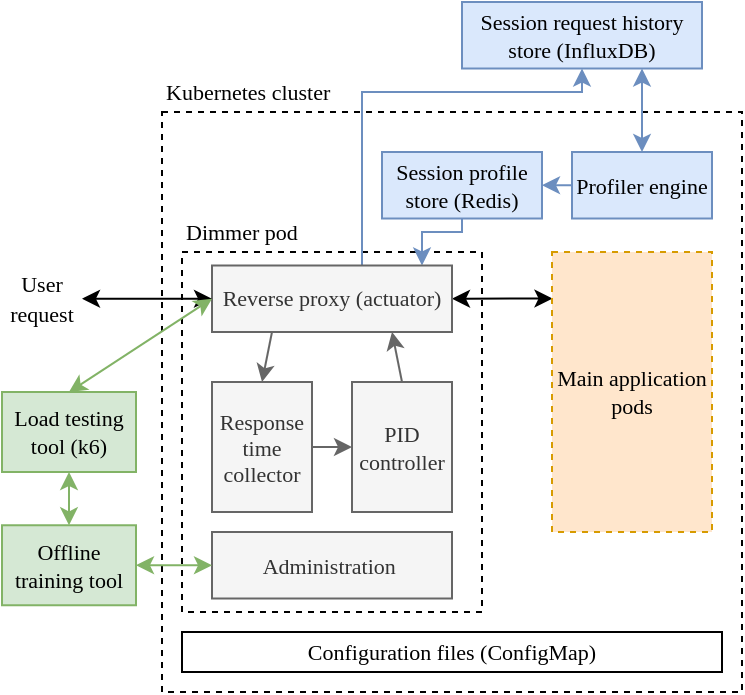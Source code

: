 <mxfile version="14.6.11" type="github"><diagram id="whum5KUoKy-AiShSeKjw" name="Page-1"><mxGraphModel dx="2062" dy="1122" grid="1" gridSize="10" guides="1" tooltips="1" connect="1" arrows="1" fold="1" page="1" pageScale="1" pageWidth="1169" pageHeight="827" math="0" shadow="0"><root><mxCell id="0"/><mxCell id="1" parent="0"/><mxCell id="RGRaosRDjEecpVJzn8C8-1" value="" style="rounded=0;whiteSpace=wrap;html=1;dashed=1;" parent="1" vertex="1"><mxGeometry x="190" y="300" width="290" height="290" as="geometry"/></mxCell><mxCell id="RGRaosRDjEecpVJzn8C8-2" value="" style="rounded=0;whiteSpace=wrap;html=1;dashed=1;" parent="1" vertex="1"><mxGeometry x="200" y="370" width="150" height="180" as="geometry"/></mxCell><mxCell id="RGRaosRDjEecpVJzn8C8-3" value="&lt;font face=&quot;Georgia&quot; style=&quot;font-size: 11px&quot;&gt;Dimmer pod&lt;/font&gt;" style="text;html=1;strokeColor=none;fillColor=none;align=left;verticalAlign=middle;whiteSpace=wrap;rounded=0;dashed=1;fontSize=11;" parent="1" vertex="1"><mxGeometry x="200" y="350" width="70" height="20" as="geometry"/></mxCell><mxCell id="RGRaosRDjEecpVJzn8C8-9" style="edgeStyle=orthogonalEdgeStyle;rounded=0;orthogonalLoop=1;jettySize=auto;html=1;exitX=1;exitY=0.5;exitDx=0;exitDy=0;entryX=0;entryY=0.5;entryDx=0;entryDy=0;fontSize=11;startArrow=none;startFill=0;endArrow=classic;endFill=1;fillColor=#f5f5f5;strokeColor=#666666;" parent="1" source="RGRaosRDjEecpVJzn8C8-4" target="RGRaosRDjEecpVJzn8C8-6" edge="1"><mxGeometry relative="1" as="geometry"/></mxCell><mxCell id="RGRaosRDjEecpVJzn8C8-11" style="rounded=0;orthogonalLoop=1;jettySize=auto;html=1;exitX=0.5;exitY=0;exitDx=0;exitDy=0;entryX=0.25;entryY=1;entryDx=0;entryDy=0;fontSize=11;startArrow=classic;startFill=1;endArrow=none;endFill=0;fillColor=#f5f5f5;strokeColor=#666666;" parent="1" source="RGRaosRDjEecpVJzn8C8-4" target="RGRaosRDjEecpVJzn8C8-5" edge="1"><mxGeometry relative="1" as="geometry"/></mxCell><mxCell id="RGRaosRDjEecpVJzn8C8-4" value="&lt;font face=&quot;Georgia&quot; style=&quot;font-size: 11px&quot;&gt;Response time collector&lt;/font&gt;" style="rounded=0;whiteSpace=wrap;html=1;fillColor=#f5f5f5;strokeColor=#666666;fontColor=#333333;fontSize=11;" parent="1" vertex="1"><mxGeometry x="215" y="435" width="50" height="65" as="geometry"/></mxCell><mxCell id="RGRaosRDjEecpVJzn8C8-12" style="edgeStyle=none;rounded=0;orthogonalLoop=1;jettySize=auto;html=1;exitX=0.75;exitY=1;exitDx=0;exitDy=0;entryX=0.5;entryY=0;entryDx=0;entryDy=0;fontSize=11;startArrow=classic;startFill=1;endArrow=none;endFill=0;fillColor=#f5f5f5;strokeColor=#666666;" parent="1" source="RGRaosRDjEecpVJzn8C8-5" target="RGRaosRDjEecpVJzn8C8-6" edge="1"><mxGeometry relative="1" as="geometry"/></mxCell><mxCell id="RGRaosRDjEecpVJzn8C8-17" style="rounded=0;orthogonalLoop=1;jettySize=auto;html=1;exitX=1;exitY=0.5;exitDx=0;exitDy=0;fontSize=11;startArrow=classic;startFill=1;endArrow=classic;endFill=1;entryX=0.003;entryY=0.166;entryDx=0;entryDy=0;entryPerimeter=0;" parent="1" source="RGRaosRDjEecpVJzn8C8-5" target="RGRaosRDjEecpVJzn8C8-15" edge="1"><mxGeometry relative="1" as="geometry"><mxPoint x="560" y="450" as="targetPoint"/></mxGeometry></mxCell><mxCell id="RGRaosRDjEecpVJzn8C8-25" style="edgeStyle=orthogonalEdgeStyle;rounded=0;orthogonalLoop=1;jettySize=auto;html=1;fontSize=11;startArrow=none;startFill=0;endArrow=classic;endFill=1;fillColor=#dae8fc;strokeColor=#6c8ebf;entryX=0.5;entryY=1;entryDx=0;entryDy=0;" parent="1" target="RGRaosRDjEecpVJzn8C8-24" edge="1"><mxGeometry relative="1" as="geometry"><mxPoint x="290" y="280" as="targetPoint"/><Array as="points"><mxPoint x="290" y="290"/><mxPoint x="400" y="290"/></Array><mxPoint x="290.0" y="376.75" as="sourcePoint"/></mxGeometry></mxCell><mxCell id="RGRaosRDjEecpVJzn8C8-28" style="edgeStyle=orthogonalEdgeStyle;rounded=0;orthogonalLoop=1;jettySize=auto;html=1;exitX=0.75;exitY=0;exitDx=0;exitDy=0;entryX=0.5;entryY=1;entryDx=0;entryDy=0;fontSize=11;startArrow=classic;startFill=1;endArrow=none;endFill=0;fillColor=#dae8fc;strokeColor=#6c8ebf;" parent="1" target="RGRaosRDjEecpVJzn8C8-18" edge="1"><mxGeometry relative="1" as="geometry"><Array as="points"><mxPoint x="320" y="360"/><mxPoint x="340" y="360"/></Array><mxPoint x="320" y="376.75" as="sourcePoint"/></mxGeometry></mxCell><mxCell id="RGRaosRDjEecpVJzn8C8-5" value="&lt;font face=&quot;Georgia&quot; style=&quot;font-size: 11px&quot;&gt;Reverse proxy (actuator)&lt;/font&gt;" style="rounded=0;whiteSpace=wrap;html=1;fillColor=#f5f5f5;strokeColor=#666666;fontColor=#333333;fontSize=11;" parent="1" vertex="1"><mxGeometry x="215" y="376.75" width="120" height="33.25" as="geometry"/></mxCell><mxCell id="RGRaosRDjEecpVJzn8C8-6" value="&lt;font face=&quot;Georgia&quot; style=&quot;font-size: 11px;&quot;&gt;PID controller&lt;/font&gt;" style="rounded=0;whiteSpace=wrap;html=1;fillColor=#f5f5f5;strokeColor=#666666;fontColor=#333333;fontSize=11;" parent="1" vertex="1"><mxGeometry x="285" y="435" width="50" height="65" as="geometry"/></mxCell><mxCell id="RGRaosRDjEecpVJzn8C8-14" value="" style="edgeStyle=none;rounded=0;orthogonalLoop=1;jettySize=auto;html=1;fontSize=11;startArrow=classic;startFill=1;endArrow=classic;endFill=1;" parent="1" source="RGRaosRDjEecpVJzn8C8-8" target="RGRaosRDjEecpVJzn8C8-5" edge="1"><mxGeometry relative="1" as="geometry"/></mxCell><mxCell id="RGRaosRDjEecpVJzn8C8-8" value="&lt;font face=&quot;Georgia&quot;&gt;&lt;span style=&quot;font-size: 11px&quot;&gt;User request&lt;/span&gt;&lt;/font&gt;" style="text;html=1;strokeColor=none;fillColor=none;align=center;verticalAlign=middle;whiteSpace=wrap;rounded=0;dashed=1;" parent="1" vertex="1"><mxGeometry x="110" y="383.38" width="40" height="20" as="geometry"/></mxCell><mxCell id="RGRaosRDjEecpVJzn8C8-15" value="&lt;font face=&quot;Georgia&quot;&gt;Main application pods&lt;/font&gt;" style="rounded=0;whiteSpace=wrap;html=1;dashed=1;fontSize=11;fillColor=#ffe6cc;strokeColor=#d79b00;" parent="1" vertex="1"><mxGeometry x="385" y="370" width="80" height="140" as="geometry"/></mxCell><mxCell id="RGRaosRDjEecpVJzn8C8-18" value="&lt;font face=&quot;Georgia&quot;&gt;Session profile store (Redis)&lt;/font&gt;" style="rounded=0;whiteSpace=wrap;html=1;fillColor=#dae8fc;strokeColor=#6c8ebf;fontSize=11;" parent="1" vertex="1"><mxGeometry x="300" y="320" width="80" height="33.25" as="geometry"/></mxCell><mxCell id="RGRaosRDjEecpVJzn8C8-29" style="edgeStyle=orthogonalEdgeStyle;rounded=0;orthogonalLoop=1;jettySize=auto;html=1;entryX=0.75;entryY=1;entryDx=0;entryDy=0;fontSize=11;startArrow=classic;startFill=1;endArrow=classic;endFill=1;fillColor=#dae8fc;strokeColor=#6c8ebf;" parent="1" source="RGRaosRDjEecpVJzn8C8-21" target="RGRaosRDjEecpVJzn8C8-24" edge="1"><mxGeometry relative="1" as="geometry"><Array as="points"><mxPoint x="430" y="290"/><mxPoint x="430" y="290"/></Array></mxGeometry></mxCell><mxCell id="RGRaosRDjEecpVJzn8C8-32" style="rounded=0;orthogonalLoop=1;jettySize=auto;html=1;entryX=1;entryY=0.5;entryDx=0;entryDy=0;fontSize=11;startArrow=none;startFill=0;endArrow=classic;endFill=1;fillColor=#dae8fc;strokeColor=#6c8ebf;" parent="1" source="RGRaosRDjEecpVJzn8C8-21" target="RGRaosRDjEecpVJzn8C8-18" edge="1"><mxGeometry relative="1" as="geometry"/></mxCell><mxCell id="RGRaosRDjEecpVJzn8C8-21" value="&lt;font face=&quot;Georgia&quot;&gt;Profiler engine&lt;/font&gt;" style="rounded=0;whiteSpace=wrap;html=1;fillColor=#dae8fc;strokeColor=#6c8ebf;fontSize=11;" parent="1" vertex="1"><mxGeometry x="395" y="320" width="70" height="33.25" as="geometry"/></mxCell><mxCell id="RGRaosRDjEecpVJzn8C8-24" value="&lt;font face=&quot;Georgia&quot;&gt;Session request history&lt;br&gt;store (InfluxDB)&lt;br&gt;&lt;/font&gt;" style="rounded=0;whiteSpace=wrap;html=1;fillColor=#dae8fc;strokeColor=#6c8ebf;fontSize=11;" parent="1" vertex="1"><mxGeometry x="340" y="245" width="120" height="33.25" as="geometry"/></mxCell><mxCell id="RGRaosRDjEecpVJzn8C8-35" value="&lt;font face=&quot;Georgia&quot; style=&quot;font-size: 11px&quot;&gt;Administration&amp;nbsp;&lt;/font&gt;" style="rounded=0;whiteSpace=wrap;html=1;fillColor=#f5f5f5;strokeColor=#666666;fontColor=#333333;fontSize=11;" parent="1" vertex="1"><mxGeometry x="215" y="510" width="120" height="33.25" as="geometry"/></mxCell><mxCell id="RGRaosRDjEecpVJzn8C8-47" style="edgeStyle=none;rounded=0;orthogonalLoop=1;jettySize=auto;html=1;exitX=1;exitY=0.5;exitDx=0;exitDy=0;entryX=0;entryY=0.5;entryDx=0;entryDy=0;fontSize=11;startArrow=classic;startFill=1;endArrow=classic;endFill=1;fillColor=#d5e8d4;strokeColor=#82b366;" parent="1" source="RGRaosRDjEecpVJzn8C8-45" target="RGRaosRDjEecpVJzn8C8-35" edge="1"><mxGeometry relative="1" as="geometry"/></mxCell><mxCell id="RlDOovsvCNVlOH0vWA4k-3" style="edgeStyle=none;rounded=0;orthogonalLoop=1;jettySize=auto;html=1;entryX=0.5;entryY=1;entryDx=0;entryDy=0;startArrow=classic;startFill=1;fillColor=#d5e8d4;strokeColor=#82b366;" parent="1" source="RGRaosRDjEecpVJzn8C8-45" target="RlDOovsvCNVlOH0vWA4k-1" edge="1"><mxGeometry relative="1" as="geometry"/></mxCell><mxCell id="RGRaosRDjEecpVJzn8C8-45" value="&lt;font face=&quot;Georgia&quot;&gt;Offline training tool&lt;/font&gt;" style="rounded=0;whiteSpace=wrap;html=1;fontSize=11;fillColor=#d5e8d4;strokeColor=#82b366;" parent="1" vertex="1"><mxGeometry x="110" y="506.63" width="67" height="40" as="geometry"/></mxCell><mxCell id="T9op1pWDXtT6hMXo4TAV-1" value="&lt;font face=&quot;Georgia&quot; style=&quot;font-size: 11px&quot;&gt;Kubernetes cluster&lt;/font&gt;" style="text;html=1;strokeColor=none;fillColor=none;align=left;verticalAlign=middle;whiteSpace=wrap;rounded=0;dashed=1;fontSize=11;" parent="1" vertex="1"><mxGeometry x="190" y="280" width="110" height="20" as="geometry"/></mxCell><mxCell id="T9op1pWDXtT6hMXo4TAV-2" value="&lt;font face=&quot;Georgia&quot; style=&quot;font-size: 11px&quot;&gt;Configuration files (ConfigMap)&lt;/font&gt;" style="rounded=0;whiteSpace=wrap;html=1;" parent="1" vertex="1"><mxGeometry x="200" y="560" width="270" height="20" as="geometry"/></mxCell><mxCell id="RlDOovsvCNVlOH0vWA4k-2" style="rounded=0;orthogonalLoop=1;jettySize=auto;html=1;exitX=0.5;exitY=0;exitDx=0;exitDy=0;entryX=0;entryY=0.5;entryDx=0;entryDy=0;startArrow=classic;startFill=1;fillColor=#d5e8d4;strokeColor=#82b366;" parent="1" source="RlDOovsvCNVlOH0vWA4k-1" target="RGRaosRDjEecpVJzn8C8-5" edge="1"><mxGeometry relative="1" as="geometry"/></mxCell><mxCell id="RlDOovsvCNVlOH0vWA4k-1" value="&lt;font face=&quot;Georgia&quot;&gt;Load testing tool (k6)&lt;/font&gt;" style="rounded=0;whiteSpace=wrap;html=1;fontSize=11;fillColor=#d5e8d4;strokeColor=#82b366;" parent="1" vertex="1"><mxGeometry x="110" y="440" width="67" height="40" as="geometry"/></mxCell></root></mxGraphModel></diagram></mxfile>